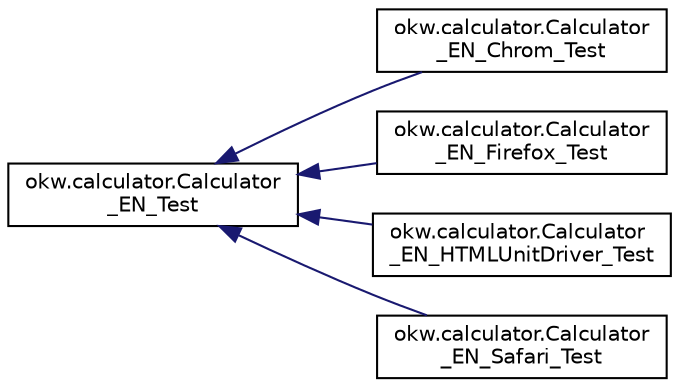digraph "Grafische Darstellung der Klassenhierarchie"
{
 // INTERACTIVE_SVG=YES
 // LATEX_PDF_SIZE
  edge [fontname="Helvetica",fontsize="10",labelfontname="Helvetica",labelfontsize="10"];
  node [fontname="Helvetica",fontsize="10",shape=record];
  rankdir="LR";
  Node0 [label="okw.calculator.Calculator\l_EN_Test",height=0.2,width=0.4,color="black", fillcolor="white", style="filled",URL="$classokw_1_1calculator_1_1_calculator___e_n___test.html",tooltip=" "];
  Node0 -> Node1 [dir="back",color="midnightblue",fontsize="10",style="solid",fontname="Helvetica"];
  Node1 [label="okw.calculator.Calculator\l_EN_Chrom_Test",height=0.2,width=0.4,color="black", fillcolor="white", style="filled",URL="$classokw_1_1calculator_1_1_calculator___e_n___chrom___test.html",tooltip=" "];
  Node0 -> Node2 [dir="back",color="midnightblue",fontsize="10",style="solid",fontname="Helvetica"];
  Node2 [label="okw.calculator.Calculator\l_EN_Firefox_Test",height=0.2,width=0.4,color="black", fillcolor="white", style="filled",URL="$classokw_1_1calculator_1_1_calculator___e_n___firefox___test.html",tooltip=" "];
  Node0 -> Node3 [dir="back",color="midnightblue",fontsize="10",style="solid",fontname="Helvetica"];
  Node3 [label="okw.calculator.Calculator\l_EN_HTMLUnitDriver_Test",height=0.2,width=0.4,color="black", fillcolor="white", style="filled",URL="$classokw_1_1calculator_1_1_calculator___e_n___h_t_m_l_unit_driver___test.html",tooltip=" "];
  Node0 -> Node4 [dir="back",color="midnightblue",fontsize="10",style="solid",fontname="Helvetica"];
  Node4 [label="okw.calculator.Calculator\l_EN_Safari_Test",height=0.2,width=0.4,color="black", fillcolor="white", style="filled",URL="$classokw_1_1calculator_1_1_calculator___e_n___safari___test.html",tooltip=" "];
}

